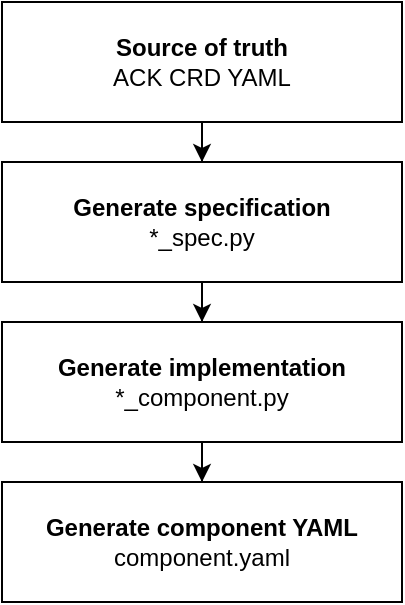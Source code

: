 <mxfile>
    <diagram id="gKhI1dB_7foApvNqE-rrr" name="Page-1">
        <mxGraphModel dx="956" dy="528" grid="1" gridSize="10" guides="1" tooltips="1" connect="1" arrows="1" fold="1" page="1" pageScale="1" pageWidth="850" pageHeight="1100" math="0" shadow="0">
            <root>
                <mxCell id="0" nextCellIdValue="9">
                    <ResourceDescriptor resource="_:0" serialization-version="v0" as="resourceDescriptor">
                        <SemanticDataContainer serialization-version="v0">
                            <StringLiteral content="0" property="https://ontology.security.amazon.dev/foundation/diagram-visualization/a2255956-c3df-4c2c-b489-c307f68abc97"/>
                            <IRI resource="https://ontology.security.amazon.dev/design-inspector/components/84a80b5f-5642-4a17-9585-ebfdb65f4bec" property="https://ontology.security.amazon.dev/foundation/system-modeling/04539597-4283-4f65-8090-ae67f9d3e949"/>
                        </SemanticDataContainer>
                    </ResourceDescriptor>
                </mxCell>
                <mxCell id="1" parent="0">
                    <ResourceDescriptor resource="_:1" serialization-version="v0" as="resourceDescriptor">
                        <SemanticDataContainer serialization-version="v0">
                            <StringLiteral content="1" property="https://ontology.security.amazon.dev/foundation/diagram-visualization/a2255956-c3df-4c2c-b489-c307f68abc97"/>
                            <IRI resource="https://ontology.security.amazon.dev/design-inspector/components/84a80b5f-5642-4a17-9585-ebfdb65f4bec" property="https://ontology.security.amazon.dev/foundation/system-modeling/04539597-4283-4f65-8090-ae67f9d3e949"/>
                        </SemanticDataContainer>
                    </ResourceDescriptor>
                </mxCell>
                <object label="&lt;div&gt;&lt;b&gt;Source of truth&lt;/b&gt;&lt;/div&gt;&lt;div&gt;ACK CRD YAML&lt;/div&gt;" stencilType="generic-component" id="IV2PTvHX7xYeNxuEJosho-1">
                    <mxCell style="rounded=0;whiteSpace=wrap;html=1;" parent="1" vertex="1" rdfUpgraded="1" assetTypeVersion="3">
                        <mxGeometry x="320" y="240" width="200" height="60" as="geometry"/>
                        <ResourceDescriptor resource="_:IV2PTvHX7xYeNxuEJosho-1" serialization-version="v0" as="resourceDescriptor">
                            <SemanticDataContainer serialization-version="v0">
                                <StringLiteral content="IV2PTvHX7xYeNxuEJosho-1" property="https://ontology.security.amazon.dev/foundation/diagram-visualization/a2255956-c3df-4c2c-b489-c307f68abc97"/>
                                <IRI resource="https://ontology.security.amazon.dev/design-inspector/components/84a80b5f-5642-4a17-9585-ebfdb65f4bec" property="https://ontology.security.amazon.dev/foundation/system-modeling/04539597-4283-4f65-8090-ae67f9d3e949"/>
                                <IRI resource="https://ontology.security.amazon.dev/design-inspector/components/4f51991f-f3c6-4a47-9b00-013560ab92f4" property="http://www.w3.org/1999/02/22-rdf-syntax-ns#type"/>
                                <IRI resource="https://ontology.security.amazon.dev/foundation/graph-structure/0b4eeac8-04e5-4e85-869c-bd56fb947b7b" property="http://www.w3.org/1999/02/22-rdf-syntax-ns#type"/>
                                <StringLiteral content="Source of truthACK CRD" property="http://www.w3.org/2000/01/rdf-schema#label"/>
                                <StringLiteral content="gKhI1dB_7foApvNqE-rrr" property="https://ontology.security.amazon.dev/foundation/diagram-visualization/05cc531c-d241-49c3-80dc-bd3777c5426f"/>
                            </SemanticDataContainer>
                        </ResourceDescriptor>
                    </mxCell>
                </object>
                <object label="&lt;div&gt;&lt;span&gt;&lt;b&gt;Generate specification&lt;/b&gt;&lt;/span&gt;&lt;/div&gt;&lt;div&gt;&lt;span&gt;*_spec.py&lt;br&gt;&lt;/span&gt;&lt;/div&gt;" stencilType="generic-component" id="IV2PTvHX7xYeNxuEJosho-2">
                    <mxCell style="rounded=0;whiteSpace=wrap;html=1;" parent="1" vertex="1" rdfUpgraded="1" assetTypeVersion="3">
                        <mxGeometry x="320" y="320" width="200" height="60" as="geometry"/>
                        <ResourceDescriptor resource="_:IV2PTvHX7xYeNxuEJosho-2" serialization-version="v0" as="resourceDescriptor">
                            <SemanticDataContainer serialization-version="v0">
                                <StringLiteral content="gKhI1dB_7foApvNqE-rrr" property="https://ontology.security.amazon.dev/foundation/diagram-visualization/05cc531c-d241-49c3-80dc-bd3777c5426f"/>
                                <IRI resource="https://ontology.security.amazon.dev/design-inspector/components/84a80b5f-5642-4a17-9585-ebfdb65f4bec" property="https://ontology.security.amazon.dev/foundation/system-modeling/04539597-4283-4f65-8090-ae67f9d3e949"/>
                                <IRI resource="https://ontology.security.amazon.dev/design-inspector/components/4f51991f-f3c6-4a47-9b00-013560ab92f4" property="http://www.w3.org/1999/02/22-rdf-syntax-ns#type"/>
                                <IRI resource="https://ontology.security.amazon.dev/foundation/graph-structure/0b4eeac8-04e5-4e85-869c-bd56fb947b7b" property="http://www.w3.org/1999/02/22-rdf-syntax-ns#type"/>
                                <StringLiteral content="Generate specification*_spec.py" property="http://www.w3.org/2000/01/rdf-schema#label"/>
                                <StringLiteral content="IV2PTvHX7xYeNxuEJosho-2" property="https://ontology.security.amazon.dev/foundation/diagram-visualization/a2255956-c3df-4c2c-b489-c307f68abc97"/>
                            </SemanticDataContainer>
                        </ResourceDescriptor>
                    </mxCell>
                </object>
                <object label="&lt;div&gt;&lt;span&gt;&lt;b&gt;Generate implementation&lt;/b&gt;&lt;/span&gt;&lt;/div&gt;*_component.py" stencilType="generic-component" id="IV2PTvHX7xYeNxuEJosho-3">
                    <mxCell style="rounded=0;whiteSpace=wrap;html=1;" parent="1" vertex="1" rdfUpgraded="1" assetTypeVersion="3">
                        <mxGeometry x="320" y="400" width="200" height="60" as="geometry"/>
                        <ResourceDescriptor resource="_:IV2PTvHX7xYeNxuEJosho-3" serialization-version="v0" as="resourceDescriptor">
                            <SemanticDataContainer serialization-version="v0">
                                <StringLiteral content="gKhI1dB_7foApvNqE-rrr" property="https://ontology.security.amazon.dev/foundation/diagram-visualization/05cc531c-d241-49c3-80dc-bd3777c5426f"/>
                                <IRI resource="https://ontology.security.amazon.dev/design-inspector/components/84a80b5f-5642-4a17-9585-ebfdb65f4bec" property="https://ontology.security.amazon.dev/foundation/system-modeling/04539597-4283-4f65-8090-ae67f9d3e949"/>
                                <IRI resource="https://ontology.security.amazon.dev/design-inspector/components/4f51991f-f3c6-4a47-9b00-013560ab92f4" property="http://www.w3.org/1999/02/22-rdf-syntax-ns#type"/>
                                <IRI resource="https://ontology.security.amazon.dev/foundation/graph-structure/0b4eeac8-04e5-4e85-869c-bd56fb947b7b" property="http://www.w3.org/1999/02/22-rdf-syntax-ns#type"/>
                                <StringLiteral content="Generate implementation_component*.py" property="http://www.w3.org/2000/01/rdf-schema#label"/>
                                <StringLiteral content="IV2PTvHX7xYeNxuEJosho-3" property="https://ontology.security.amazon.dev/foundation/diagram-visualization/a2255956-c3df-4c2c-b489-c307f68abc97"/>
                            </SemanticDataContainer>
                        </ResourceDescriptor>
                    </mxCell>
                </object>
                <object label="" stencilType="generic-channel" id="IV2PTvHX7xYeNxuEJosho-5">
                    <mxCell style="edgeStyle=orthogonalEdgeStyle;rounded=0;html=1;jettySize=auto;orthogonalLoop=1;" parent="1" source="IV2PTvHX7xYeNxuEJosho-1" target="IV2PTvHX7xYeNxuEJosho-2" edge="1" rdfUpgraded="1" assetTypeVersion="3">
                        <mxGeometry relative="1" as="geometry"/>
                        <ResourceDescriptor resource="_:IV2PTvHX7xYeNxuEJosho-5" serialization-version="v0" as="resourceDescriptor">
                            <SemanticDataContainer serialization-version="v0">
                                <StringLiteral content="IV2PTvHX7xYeNxuEJosho-5" property="https://ontology.security.amazon.dev/foundation/diagram-visualization/a2255956-c3df-4c2c-b489-c307f68abc97"/>
                                <BlankNodeID resource="_:IV2PTvHX7xYeNxuEJosho-1" property="https://ontology.security.amazon.dev/foundation/graph-structure/d1fc066e-3862-4ae0-8304-6cef42f40a50"/>
                                <BlankNodeID resource="_:IV2PTvHX7xYeNxuEJosho-2" property="https://ontology.security.amazon.dev/foundation/graph-structure/617be0ed-cf17-4a01-a75d-81ed3a472532"/>
                                <IRI resource="https://ontology.security.amazon.dev/foundation/graph-structure/65157620-74b7-470e-bd9d-b9bf56b6cb4b" property="http://www.w3.org/1999/02/22-rdf-syntax-ns#type"/>
                                <IRI resource="https://ontology.security.amazon.dev/design-inspector/components/84a80b5f-5642-4a17-9585-ebfdb65f4bec" property="https://ontology.security.amazon.dev/foundation/system-modeling/04539597-4283-4f65-8090-ae67f9d3e949"/>
                                <StringLiteral content="gKhI1dB_7foApvNqE-rrr" property="https://ontology.security.amazon.dev/foundation/diagram-visualization/05cc531c-d241-49c3-80dc-bd3777c5426f"/>
                            </SemanticDataContainer>
                        </ResourceDescriptor>
                    </mxCell>
                </object>
                <object label="" stencilType="generic-channel" id="IV2PTvHX7xYeNxuEJosho-6">
                    <mxCell style="edgeStyle=orthogonalEdgeStyle;rounded=0;html=1;jettySize=auto;orthogonalLoop=1;" parent="1" source="IV2PTvHX7xYeNxuEJosho-2" target="IV2PTvHX7xYeNxuEJosho-3" edge="1" rdfUpgraded="1" assetTypeVersion="3">
                        <mxGeometry relative="1" as="geometry"/>
                        <ResourceDescriptor resource="_:IV2PTvHX7xYeNxuEJosho-6" serialization-version="v0" as="resourceDescriptor">
                            <SemanticDataContainer serialization-version="v0">
                                <StringLiteral content="IV2PTvHX7xYeNxuEJosho-6" property="https://ontology.security.amazon.dev/foundation/diagram-visualization/a2255956-c3df-4c2c-b489-c307f68abc97"/>
                                <BlankNodeID resource="_:IV2PTvHX7xYeNxuEJosho-2" property="https://ontology.security.amazon.dev/foundation/graph-structure/d1fc066e-3862-4ae0-8304-6cef42f40a50"/>
                                <BlankNodeID resource="_:IV2PTvHX7xYeNxuEJosho-3" property="https://ontology.security.amazon.dev/foundation/graph-structure/617be0ed-cf17-4a01-a75d-81ed3a472532"/>
                                <IRI resource="https://ontology.security.amazon.dev/foundation/graph-structure/65157620-74b7-470e-bd9d-b9bf56b6cb4b" property="http://www.w3.org/1999/02/22-rdf-syntax-ns#type"/>
                                <IRI resource="https://ontology.security.amazon.dev/design-inspector/components/84a80b5f-5642-4a17-9585-ebfdb65f4bec" property="https://ontology.security.amazon.dev/foundation/system-modeling/04539597-4283-4f65-8090-ae67f9d3e949"/>
                                <StringLiteral content="gKhI1dB_7foApvNqE-rrr" property="https://ontology.security.amazon.dev/foundation/diagram-visualization/05cc531c-d241-49c3-80dc-bd3777c5426f"/>
                            </SemanticDataContainer>
                        </ResourceDescriptor>
                    </mxCell>
                </object>
                <object label="&lt;div&gt;&lt;span&gt;&lt;b&gt;Generate component YAML&lt;/b&gt;&lt;/span&gt;&lt;/div&gt;component.yaml" stencilType="generic-component" id="IV2PTvHX7xYeNxuEJosho-7">
                    <mxCell style="rounded=0;whiteSpace=wrap;html=1;" parent="1" vertex="1" rdfUpgraded="1" assetTypeVersion="3">
                        <mxGeometry x="320" y="480" width="200" height="60" as="geometry"/>
                        <ResourceDescriptor resource="_:IV2PTvHX7xYeNxuEJosho-7" serialization-version="v0" as="resourceDescriptor">
                            <SemanticDataContainer serialization-version="v0">
                                <StringLiteral content="gKhI1dB_7foApvNqE-rrr" property="https://ontology.security.amazon.dev/foundation/diagram-visualization/05cc531c-d241-49c3-80dc-bd3777c5426f"/>
                                <IRI resource="https://ontology.security.amazon.dev/design-inspector/components/84a80b5f-5642-4a17-9585-ebfdb65f4bec" property="https://ontology.security.amazon.dev/foundation/system-modeling/04539597-4283-4f65-8090-ae67f9d3e949"/>
                                <IRI resource="https://ontology.security.amazon.dev/design-inspector/components/4f51991f-f3c6-4a47-9b00-013560ab92f4" property="http://www.w3.org/1999/02/22-rdf-syntax-ns#type"/>
                                <IRI resource="https://ontology.security.amazon.dev/foundation/graph-structure/0b4eeac8-04e5-4e85-869c-bd56fb947b7b" property="http://www.w3.org/1999/02/22-rdf-syntax-ns#type"/>
                                <StringLiteral content="Generate component YAMLcomponent.yaml" property="http://www.w3.org/2000/01/rdf-schema#label"/>
                                <StringLiteral content="IV2PTvHX7xYeNxuEJosho-7" property="https://ontology.security.amazon.dev/foundation/diagram-visualization/a2255956-c3df-4c2c-b489-c307f68abc97"/>
                            </SemanticDataContainer>
                        </ResourceDescriptor>
                    </mxCell>
                </object>
                <object label="" stencilType="generic-channel" id="IV2PTvHX7xYeNxuEJosho-8">
                    <mxCell style="edgeStyle=orthogonalEdgeStyle;rounded=0;html=1;jettySize=auto;orthogonalLoop=1;" parent="1" source="IV2PTvHX7xYeNxuEJosho-3" target="IV2PTvHX7xYeNxuEJosho-7" edge="1" rdfUpgraded="1" assetTypeVersion="3">
                        <mxGeometry relative="1" as="geometry"/>
                        <ResourceDescriptor resource="_:IV2PTvHX7xYeNxuEJosho-8" serialization-version="v0" as="resourceDescriptor">
                            <SemanticDataContainer serialization-version="v0">
                                <StringLiteral content="IV2PTvHX7xYeNxuEJosho-8" property="https://ontology.security.amazon.dev/foundation/diagram-visualization/a2255956-c3df-4c2c-b489-c307f68abc97"/>
                                <BlankNodeID resource="_:IV2PTvHX7xYeNxuEJosho-3" property="https://ontology.security.amazon.dev/foundation/graph-structure/d1fc066e-3862-4ae0-8304-6cef42f40a50"/>
                                <BlankNodeID resource="_:IV2PTvHX7xYeNxuEJosho-7" property="https://ontology.security.amazon.dev/foundation/graph-structure/617be0ed-cf17-4a01-a75d-81ed3a472532"/>
                                <IRI resource="https://ontology.security.amazon.dev/foundation/graph-structure/65157620-74b7-470e-bd9d-b9bf56b6cb4b" property="http://www.w3.org/1999/02/22-rdf-syntax-ns#type"/>
                                <IRI resource="https://ontology.security.amazon.dev/design-inspector/components/84a80b5f-5642-4a17-9585-ebfdb65f4bec" property="https://ontology.security.amazon.dev/foundation/system-modeling/04539597-4283-4f65-8090-ae67f9d3e949"/>
                                <StringLiteral content="UnknownPage" property="https://ontology.security.amazon.dev/foundation/diagram-visualization/05cc531c-d241-49c3-80dc-bd3777c5426f"/>
                            </SemanticDataContainer>
                        </ResourceDescriptor>
                    </mxCell>
                </object>
            </root>
        </mxGraphModel>
    </diagram>
</mxfile>